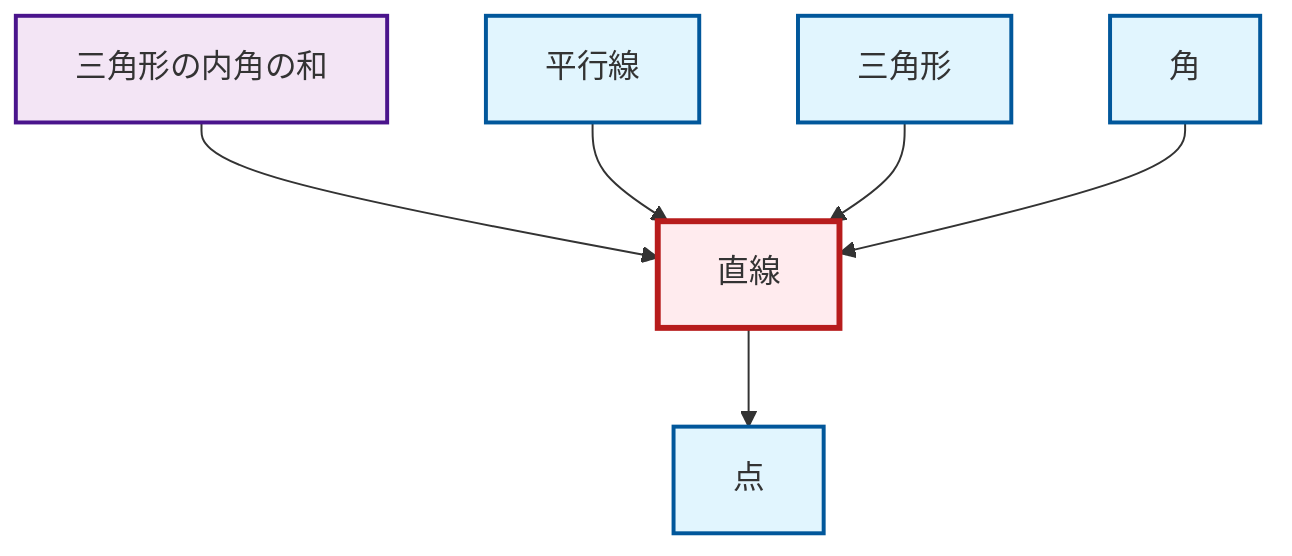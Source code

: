 graph TD
    classDef definition fill:#e1f5fe,stroke:#01579b,stroke-width:2px
    classDef theorem fill:#f3e5f5,stroke:#4a148c,stroke-width:2px
    classDef axiom fill:#fff3e0,stroke:#e65100,stroke-width:2px
    classDef example fill:#e8f5e9,stroke:#1b5e20,stroke-width:2px
    classDef current fill:#ffebee,stroke:#b71c1c,stroke-width:3px
    thm-angle-sum-triangle["三角形の内角の和"]:::theorem
    def-point["点"]:::definition
    def-line["直線"]:::definition
    def-parallel["平行線"]:::definition
    def-angle["角"]:::definition
    def-triangle["三角形"]:::definition
    def-line --> def-point
    thm-angle-sum-triangle --> def-line
    def-parallel --> def-line
    def-triangle --> def-line
    def-angle --> def-line
    class def-line current